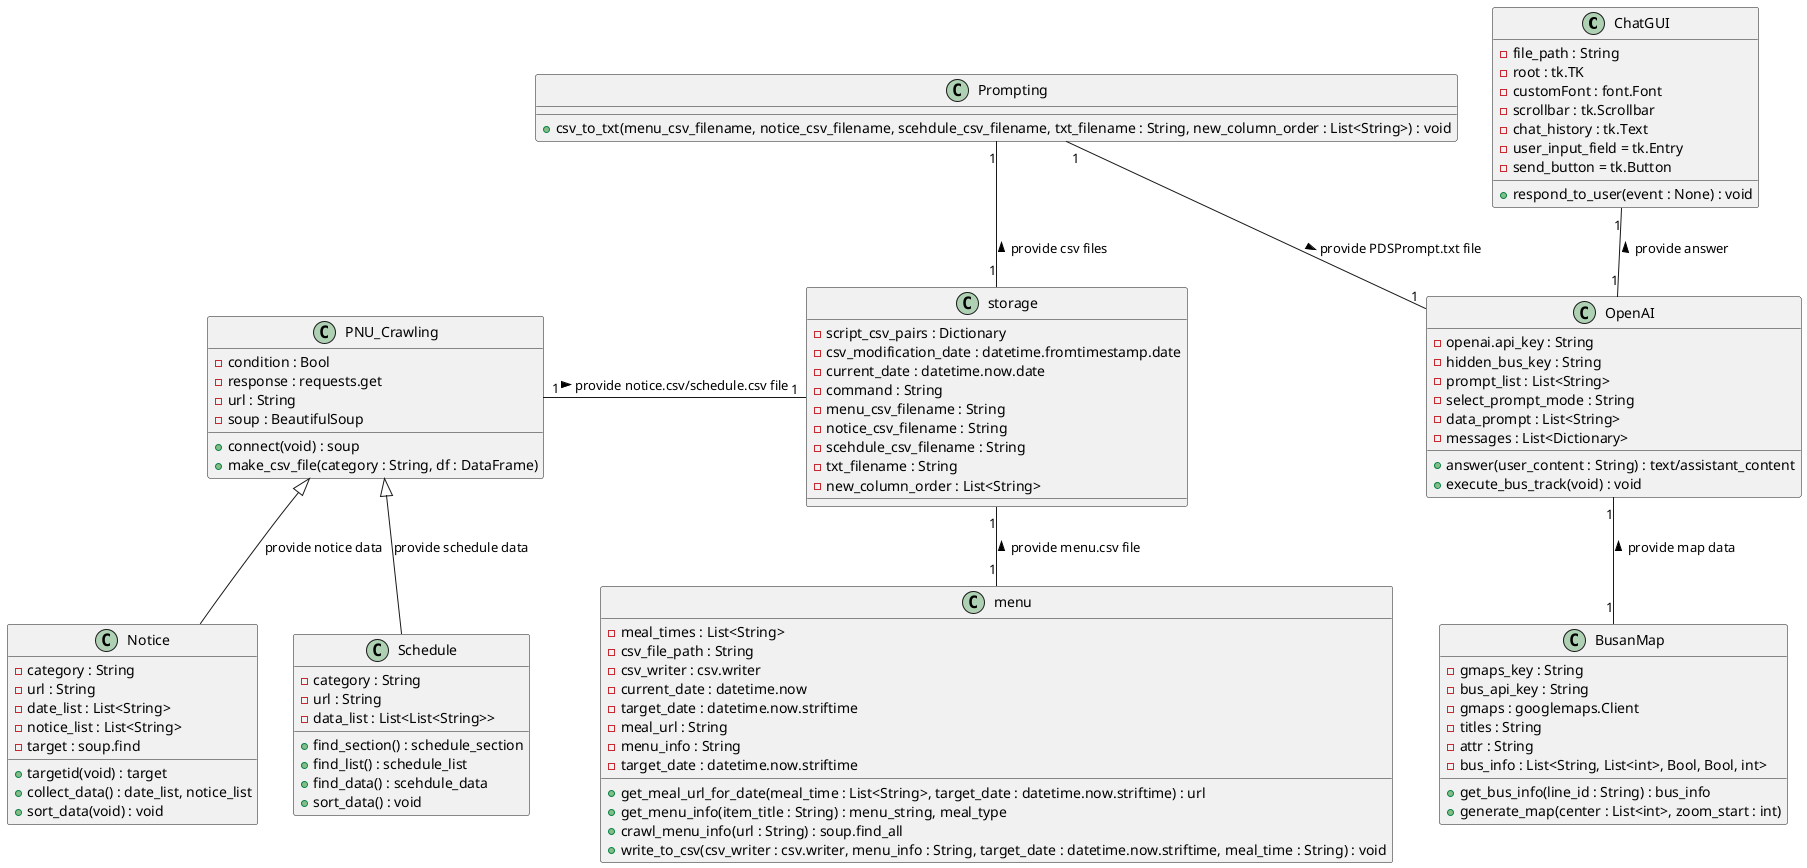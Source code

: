@startuml

class ChatGUI {
    - file_path : String
    - root : tk.TK
    - customFont : font.Font
    - scrollbar : tk.Scrollbar
    - chat_history : tk.Text
    - user_input_field = tk.Entry
    - send_button = tk.Button
    
    + respond_to_user(event : None) : void
}

class OpenAI {   
    - openai.api_key : String
    - hidden_bus_key : String
    - prompt_list : List<String>
    - select_prompt_mode : String
    - data_prompt : List<String>
    - messages : List<Dictionary>

    + answer(user_content : String) : text/assistant_content
    + execute_bus_track(void) : void    
}

class Prompting{
    + csv_to_txt(menu_csv_filename, notice_csv_filename, scehdule_csv_filename, txt_filename : String, new_column_order : List<String>) : void
}

class PNU_Crawling {
    - condition : Bool
    - response : requests.get
    - url : String
    - soup : BeautifulSoup
      
    + connect(void) : soup
    + make_csv_file(category : String, df : DataFrame)    
}

class storage { 
    - script_csv_pairs : Dictionary
    - csv_modification_date : datetime.fromtimestamp.date
    - current_date : datetime.now.date
    - command : String
    - menu_csv_filename : String
    - notice_csv_filename : String
    - scehdule_csv_filename : String
    - txt_filename : String
    - new_column_order : List<String>    
}

class Notice {
    - category : String
    - url : String
    - date_list : List<String>
    - notice_list : List<String>
    - target : soup.find 

    + targetid(void) : target
    + collect_data() : date_list, notice_list
    + sort_data(void) : void     
}

class Schedule {
    - category : String
    - url : String
    - data_list : List<List<String>>    

    + find_section() : schedule_section
    + find_list() : schedule_list
    + find_data() : scehdule_data
    + sort_data() : void   
}

class menu {
    - meal_times : List<String>
    - csv_file_path : String
    - csv_writer : csv.writer
    - current_date : datetime.now
    - target_date : datetime.now.striftime
    - meal_url : String
    - menu_info : String
    - target_date : datetime.now.striftime

    + get_meal_url_for_date(meal_time : List<String>, target_date : datetime.now.striftime) : url
    + get_menu_info(item_title : String) : menu_string, meal_type
    + crawl_menu_info(url : String) : soup.find_all
    + write_to_csv(csv_writer : csv.writer, menu_info : String, target_date : datetime.now.striftime, meal_time : String) : void
}

class BusanMap {
    - gmaps_key : String
    - bus_api_key : String
    - gmaps : googlemaps.Client
    - titles : String
    - attr : String
    - bus_info : List<String, List<int>, Bool, Bool, int>
    
    + get_bus_info(line_id : String) : bus_info
    + generate_map(center : List<int>, zoom_start : int)
}

ChatGUI "1" -- "1" OpenAI : provide answer <
Prompting "1" -- "1" OpenAI : provide PDSPrompt.txt file >
Prompting "1" -- "1" storage : provide csv files <

PNU_Crawling "1" - "1"  storage : provide notice.csv/schedule.csv file > 
storage "1" -- "1" menu : provide menu.csv file <
PNU_Crawling <|-- Notice : provide notice data 
PNU_Crawling <|-- Schedule : provide schedule data


OpenAI "1" -- "1" BusanMap : provide map data <

@enduml


